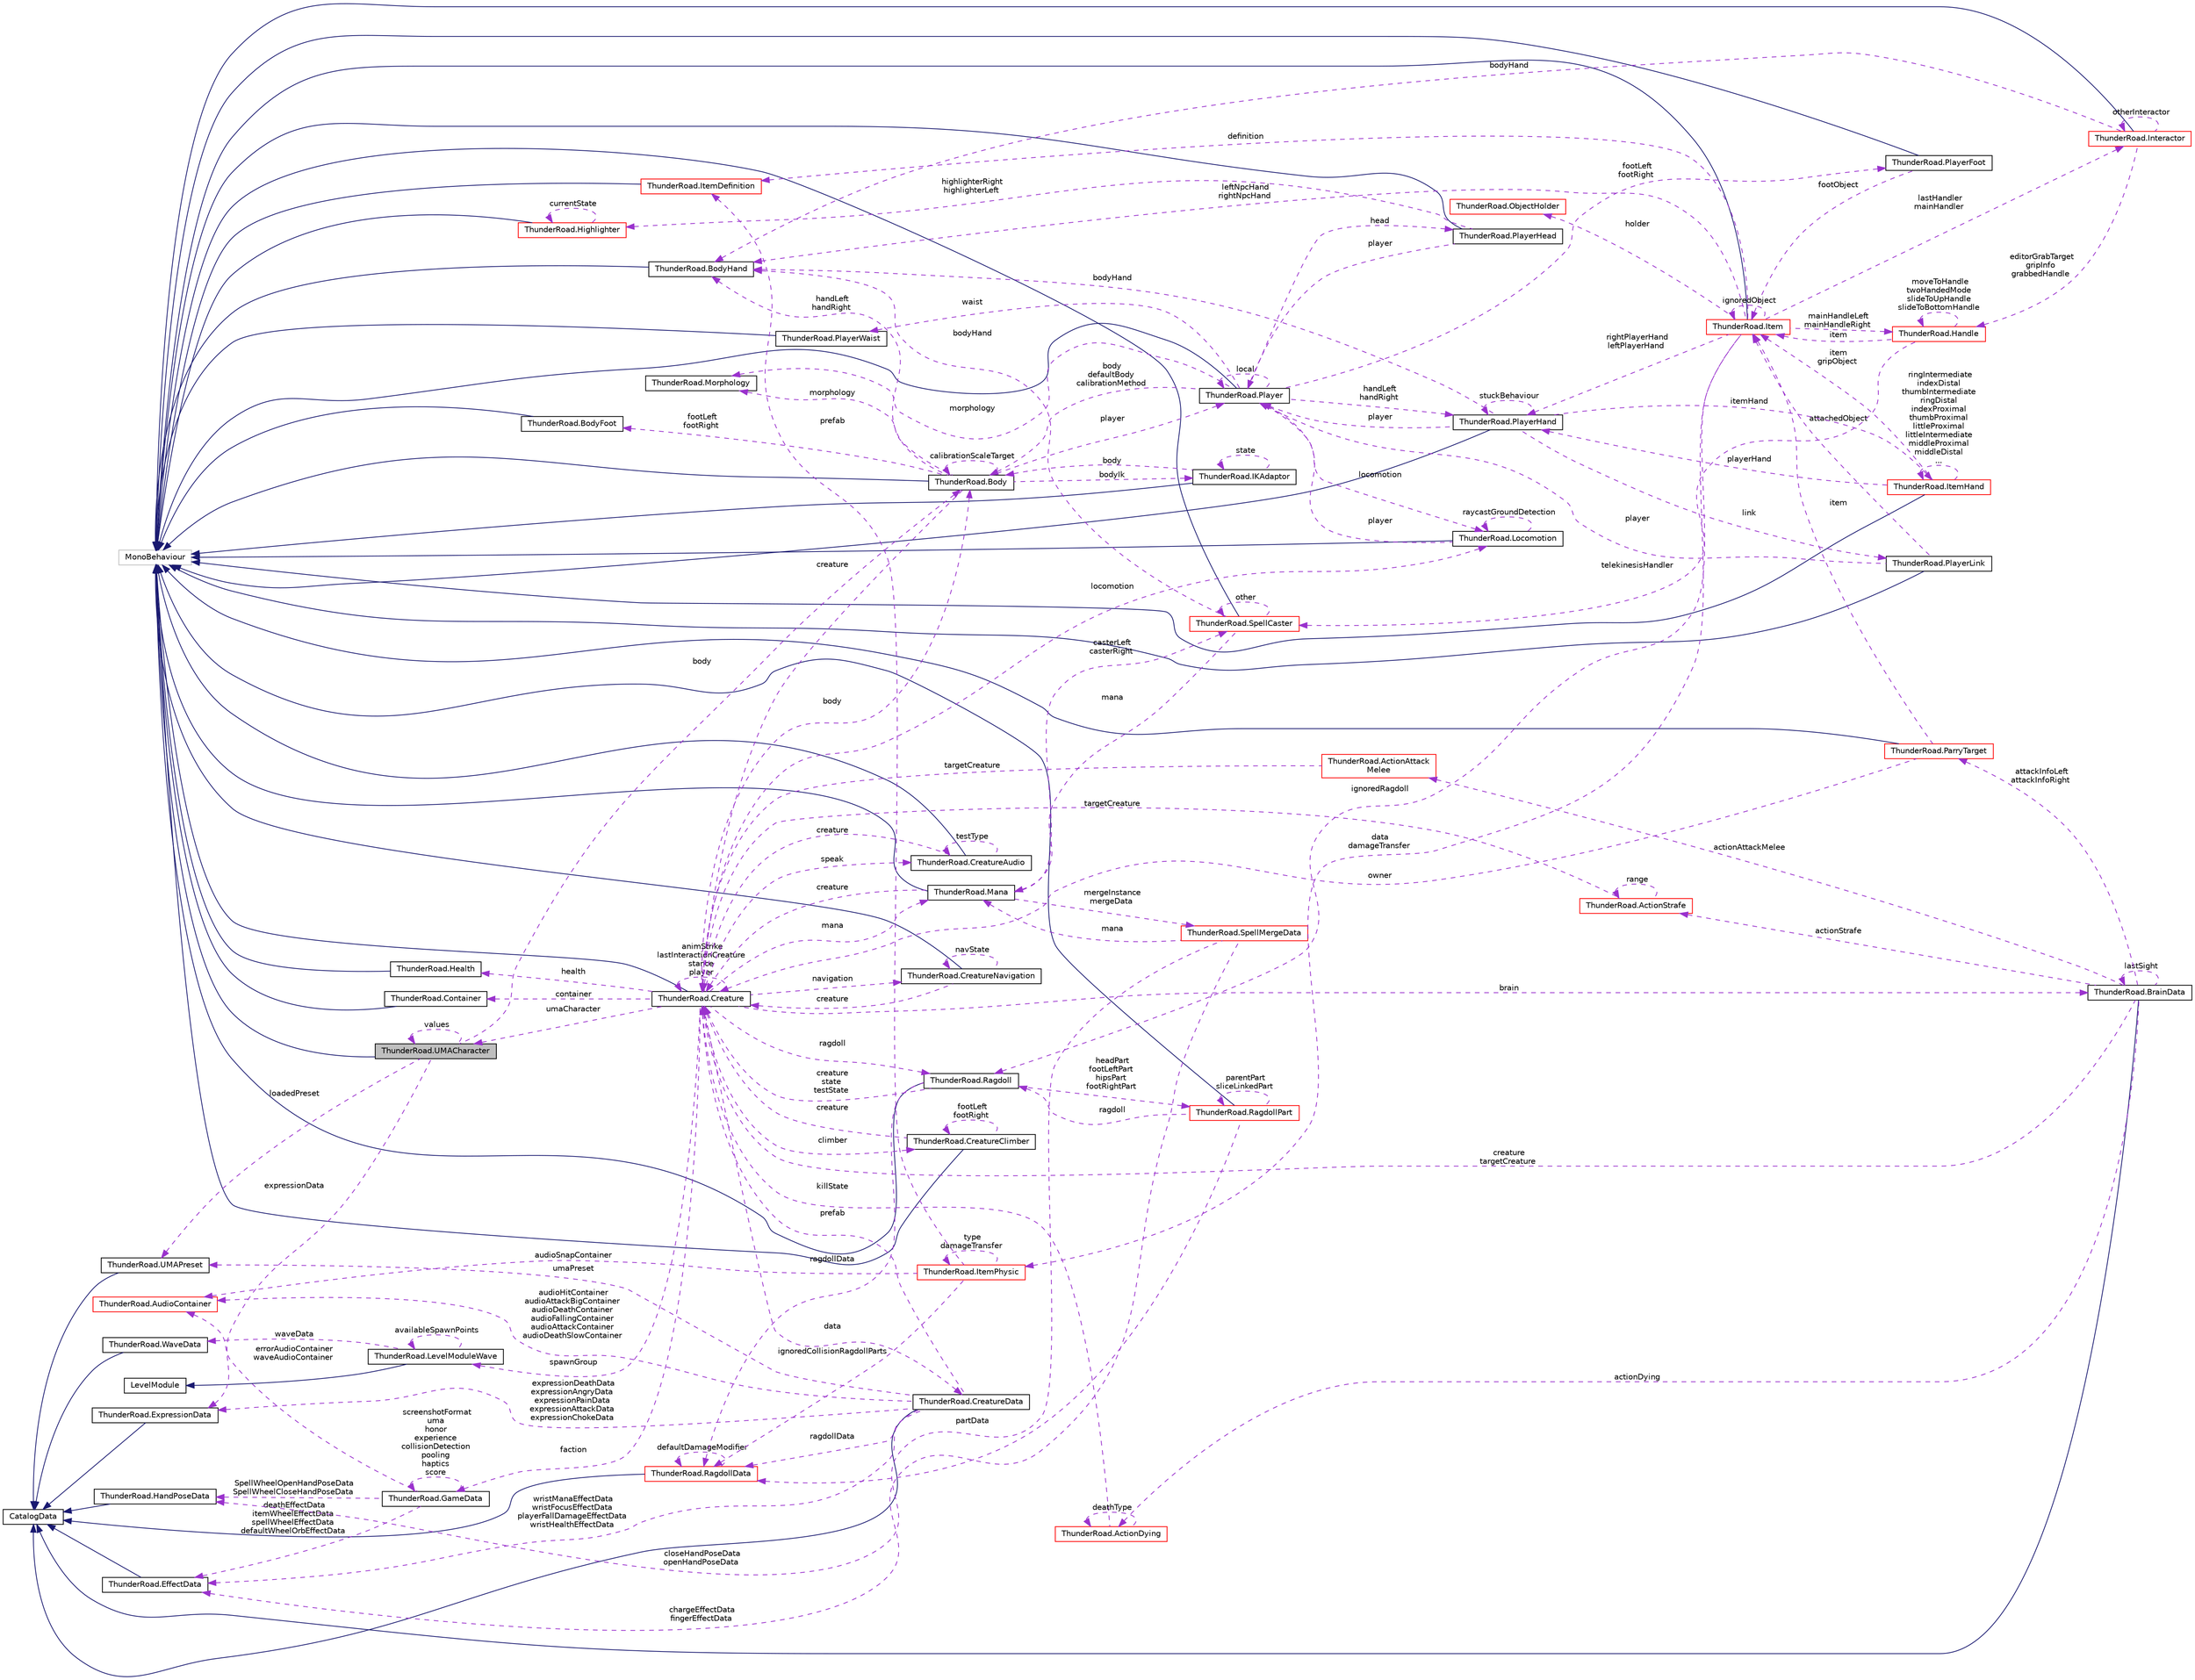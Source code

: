 digraph "ThunderRoad.UMACharacter"
{
 // LATEX_PDF_SIZE
  edge [fontname="Helvetica",fontsize="10",labelfontname="Helvetica",labelfontsize="10"];
  node [fontname="Helvetica",fontsize="10",shape=record];
  rankdir="LR";
  Node1 [label="ThunderRoad.UMACharacter",height=0.2,width=0.4,color="black", fillcolor="grey75", style="filled", fontcolor="black",tooltip="Class UMACharacter. Implements the UnityEngine.MonoBehaviour"];
  Node2 -> Node1 [dir="back",color="midnightblue",fontsize="10",style="solid",fontname="Helvetica"];
  Node2 [label="MonoBehaviour",height=0.2,width=0.4,color="grey75", fillcolor="white", style="filled",tooltip=" "];
  Node3 -> Node1 [dir="back",color="darkorchid3",fontsize="10",style="dashed",label=" loadedPreset" ,fontname="Helvetica"];
  Node3 [label="ThunderRoad.UMAPreset",height=0.2,width=0.4,color="black", fillcolor="white", style="filled",URL="$class_thunder_road_1_1_u_m_a_preset.html",tooltip="Class UMAPreset. Implements the ThunderRoad.CatalogData"];
  Node4 -> Node3 [dir="back",color="midnightblue",fontsize="10",style="solid",fontname="Helvetica"];
  Node4 [label="CatalogData",height=0.2,width=0.4,color="black", fillcolor="white", style="filled",URL="$class_thunder_road_1_1_catalog_data.html",tooltip="Class CatalogData."];
  Node5 -> Node1 [dir="back",color="darkorchid3",fontsize="10",style="dashed",label=" body" ,fontname="Helvetica"];
  Node5 [label="ThunderRoad.Body",height=0.2,width=0.4,color="black", fillcolor="white", style="filled",URL="$class_thunder_road_1_1_body.html",tooltip="Class Body. Implements the UnityEngine.MonoBehaviour"];
  Node2 -> Node5 [dir="back",color="midnightblue",fontsize="10",style="solid",fontname="Helvetica"];
  Node6 -> Node5 [dir="back",color="darkorchid3",fontsize="10",style="dashed",label=" player" ,fontname="Helvetica"];
  Node6 [label="ThunderRoad.Player",height=0.2,width=0.4,color="black", fillcolor="white", style="filled",URL="$class_thunder_road_1_1_player.html",tooltip="Class Player. Implements the UnityEngine.MonoBehaviour"];
  Node2 -> Node6 [dir="back",color="midnightblue",fontsize="10",style="solid",fontname="Helvetica"];
  Node7 -> Node6 [dir="back",color="darkorchid3",fontsize="10",style="dashed",label=" footLeft\nfootRight" ,fontname="Helvetica"];
  Node7 [label="ThunderRoad.PlayerFoot",height=0.2,width=0.4,color="black", fillcolor="white", style="filled",URL="$class_thunder_road_1_1_player_foot.html",tooltip="Class PlayerFoot. Implements the UnityEngine.MonoBehaviour"];
  Node2 -> Node7 [dir="back",color="midnightblue",fontsize="10",style="solid",fontname="Helvetica"];
  Node8 -> Node7 [dir="back",color="darkorchid3",fontsize="10",style="dashed",label=" footObject" ,fontname="Helvetica"];
  Node8 [label="ThunderRoad.Item",height=0.2,width=0.4,color="red", fillcolor="white", style="filled",URL="$class_thunder_road_1_1_item.html",tooltip="Class Item. Implements the UnityEngine.MonoBehaviour"];
  Node2 -> Node8 [dir="back",color="midnightblue",fontsize="10",style="solid",fontname="Helvetica"];
  Node9 -> Node8 [dir="back",color="darkorchid3",fontsize="10",style="dashed",label=" lastHandler\nmainHandler" ,fontname="Helvetica"];
  Node9 [label="ThunderRoad.Interactor",height=0.2,width=0.4,color="red", fillcolor="white", style="filled",URL="$class_thunder_road_1_1_interactor.html",tooltip="Class Interactor. Implements the UnityEngine.MonoBehaviour"];
  Node2 -> Node9 [dir="back",color="midnightblue",fontsize="10",style="solid",fontname="Helvetica"];
  Node9 -> Node9 [dir="back",color="darkorchid3",fontsize="10",style="dashed",label=" otherInteractor" ,fontname="Helvetica"];
  Node10 -> Node9 [dir="back",color="darkorchid3",fontsize="10",style="dashed",label=" editorGrabTarget\ngripInfo\ngrabbedHandle" ,fontname="Helvetica"];
  Node10 [label="ThunderRoad.Handle",height=0.2,width=0.4,color="red", fillcolor="white", style="filled",URL="$class_thunder_road_1_1_handle.html",tooltip="Class Handle. Implements the ThunderRoad.Interactable"];
  Node24 -> Node10 [dir="back",color="darkorchid3",fontsize="10",style="dashed",label=" telekinesisHandler" ,fontname="Helvetica"];
  Node24 [label="ThunderRoad.SpellCaster",height=0.2,width=0.4,color="red", fillcolor="white", style="filled",URL="$class_thunder_road_1_1_spell_caster.html",tooltip="Class SpellCaster. Implements the UnityEngine.MonoBehaviour"];
  Node2 -> Node24 [dir="back",color="midnightblue",fontsize="10",style="solid",fontname="Helvetica"];
  Node24 -> Node24 [dir="back",color="darkorchid3",fontsize="10",style="dashed",label=" other" ,fontname="Helvetica"];
  Node31 -> Node24 [dir="back",color="darkorchid3",fontsize="10",style="dashed",label=" mana" ,fontname="Helvetica"];
  Node31 [label="ThunderRoad.Mana",height=0.2,width=0.4,color="black", fillcolor="white", style="filled",URL="$class_thunder_road_1_1_mana.html",tooltip="Class Mana. Implements the UnityEngine.MonoBehaviour"];
  Node2 -> Node31 [dir="back",color="midnightblue",fontsize="10",style="solid",fontname="Helvetica"];
  Node32 -> Node31 [dir="back",color="darkorchid3",fontsize="10",style="dashed",label=" mergeInstance\nmergeData" ,fontname="Helvetica"];
  Node32 [label="ThunderRoad.SpellMergeData",height=0.2,width=0.4,color="red", fillcolor="white", style="filled",URL="$class_thunder_road_1_1_spell_merge_data.html",tooltip="Class SpellMergeData. Implements the ThunderRoad.SpellData"];
  Node22 -> Node32 [dir="back",color="darkorchid3",fontsize="10",style="dashed",label=" chargeEffectData\nfingerEffectData" ,fontname="Helvetica"];
  Node22 [label="ThunderRoad.EffectData",height=0.2,width=0.4,color="black", fillcolor="white", style="filled",URL="$class_thunder_road_1_1_effect_data.html",tooltip="Class EffectData. Implements the ThunderRoad.CatalogData"];
  Node4 -> Node22 [dir="back",color="midnightblue",fontsize="10",style="solid",fontname="Helvetica"];
  Node23 -> Node32 [dir="back",color="darkorchid3",fontsize="10",style="dashed",label=" closeHandPoseData\nopenHandPoseData" ,fontname="Helvetica"];
  Node23 [label="ThunderRoad.HandPoseData",height=0.2,width=0.4,color="black", fillcolor="white", style="filled",URL="$class_thunder_road_1_1_hand_pose_data.html",tooltip="Class HandPoseData. Implements the ThunderRoad.CatalogData"];
  Node4 -> Node23 [dir="back",color="midnightblue",fontsize="10",style="solid",fontname="Helvetica"];
  Node31 -> Node32 [dir="back",color="darkorchid3",fontsize="10",style="dashed",label=" mana" ,fontname="Helvetica"];
  Node24 -> Node31 [dir="back",color="darkorchid3",fontsize="10",style="dashed",label=" casterLeft\ncasterRight" ,fontname="Helvetica"];
  Node33 -> Node31 [dir="back",color="darkorchid3",fontsize="10",style="dashed",label=" creature" ,fontname="Helvetica"];
  Node33 [label="ThunderRoad.Creature",height=0.2,width=0.4,color="black", fillcolor="white", style="filled",URL="$class_thunder_road_1_1_creature.html",tooltip="Class Creature. Implements the UnityEngine.MonoBehaviour"];
  Node2 -> Node33 [dir="back",color="midnightblue",fontsize="10",style="solid",fontname="Helvetica"];
  Node34 -> Node33 [dir="back",color="darkorchid3",fontsize="10",style="dashed",label=" climber" ,fontname="Helvetica"];
  Node34 [label="ThunderRoad.CreatureClimber",height=0.2,width=0.4,color="black", fillcolor="white", style="filled",URL="$class_thunder_road_1_1_creature_climber.html",tooltip="Class CreatureClimber. Implements the UnityEngine.MonoBehaviour"];
  Node2 -> Node34 [dir="back",color="midnightblue",fontsize="10",style="solid",fontname="Helvetica"];
  Node34 -> Node34 [dir="back",color="darkorchid3",fontsize="10",style="dashed",label=" footLeft\nfootRight" ,fontname="Helvetica"];
  Node33 -> Node34 [dir="back",color="darkorchid3",fontsize="10",style="dashed",label=" creature" ,fontname="Helvetica"];
  Node35 -> Node33 [dir="back",color="darkorchid3",fontsize="10",style="dashed",label=" health" ,fontname="Helvetica"];
  Node35 [label="ThunderRoad.Health",height=0.2,width=0.4,color="black", fillcolor="white", style="filled",URL="$class_thunder_road_1_1_health.html",tooltip="Class Health. Implements the UnityEngine.MonoBehaviour"];
  Node2 -> Node35 [dir="back",color="midnightblue",fontsize="10",style="solid",fontname="Helvetica"];
  Node36 -> Node33 [dir="back",color="darkorchid3",fontsize="10",style="dashed",label=" faction" ,fontname="Helvetica"];
  Node36 [label="ThunderRoad.GameData",height=0.2,width=0.4,color="black", fillcolor="white", style="filled",URL="$class_thunder_road_1_1_game_data.html",tooltip="Class GameData."];
  Node36 -> Node36 [dir="back",color="darkorchid3",fontsize="10",style="dashed",label=" screenshotFormat\numa\nhonor\nexperience\ncollisionDetection\npooling\nhaptics\nscore" ,fontname="Helvetica"];
  Node22 -> Node36 [dir="back",color="darkorchid3",fontsize="10",style="dashed",label=" deathEffectData\nitemWheelEffectData\nspellWheelEffectData\ndefaultWheelOrbEffectData" ,fontname="Helvetica"];
  Node23 -> Node36 [dir="back",color="darkorchid3",fontsize="10",style="dashed",label=" SpellWheelOpenHandPoseData\nSpellWheelCloseHandPoseData" ,fontname="Helvetica"];
  Node29 -> Node36 [dir="back",color="darkorchid3",fontsize="10",style="dashed",label=" errorAudioContainer\nwaveAudioContainer" ,fontname="Helvetica"];
  Node29 [label="ThunderRoad.AudioContainer",height=0.2,width=0.4,color="red", fillcolor="white", style="filled",URL="$class_thunder_road_1_1_audio_container.html",tooltip="Class AudioContainer. Implements the UnityEngine.ScriptableObject"];
  Node37 -> Node33 [dir="back",color="darkorchid3",fontsize="10",style="dashed",label=" spawnGroup" ,fontname="Helvetica"];
  Node37 [label="ThunderRoad.LevelModuleWave",height=0.2,width=0.4,color="black", fillcolor="white", style="filled",URL="$class_thunder_road_1_1_level_module_wave.html",tooltip="Class LevelModuleWave. Implements the ThunderRoad.LevelModule"];
  Node38 -> Node37 [dir="back",color="midnightblue",fontsize="10",style="solid",fontname="Helvetica"];
  Node38 [label="LevelModule",height=0.2,width=0.4,color="black", fillcolor="white", style="filled",URL="$class_thunder_road_1_1_level_module.html",tooltip="Class LevelModule."];
  Node37 -> Node37 [dir="back",color="darkorchid3",fontsize="10",style="dashed",label=" availableSpawnPoints" ,fontname="Helvetica"];
  Node39 -> Node37 [dir="back",color="darkorchid3",fontsize="10",style="dashed",label=" waveData" ,fontname="Helvetica"];
  Node39 [label="ThunderRoad.WaveData",height=0.2,width=0.4,color="black", fillcolor="white", style="filled",URL="$class_thunder_road_1_1_wave_data.html",tooltip="Class WaveData. Implements the ThunderRoad.CatalogData"];
  Node4 -> Node39 [dir="back",color="midnightblue",fontsize="10",style="solid",fontname="Helvetica"];
  Node40 -> Node33 [dir="back",color="darkorchid3",fontsize="10",style="dashed",label=" data" ,fontname="Helvetica"];
  Node40 [label="ThunderRoad.CreatureData",height=0.2,width=0.4,color="black", fillcolor="white", style="filled",URL="$class_thunder_road_1_1_creature_data.html",tooltip="Class CreatureData. Implements the ThunderRoad.CatalogData"];
  Node4 -> Node40 [dir="back",color="midnightblue",fontsize="10",style="solid",fontname="Helvetica"];
  Node41 -> Node40 [dir="back",color="darkorchid3",fontsize="10",style="dashed",label=" ragdollData" ,fontname="Helvetica"];
  Node41 [label="ThunderRoad.RagdollData",height=0.2,width=0.4,color="red", fillcolor="white", style="filled",URL="$class_thunder_road_1_1_ragdoll_data.html",tooltip="Class RagdollData. Implements the ThunderRoad.CatalogData"];
  Node4 -> Node41 [dir="back",color="midnightblue",fontsize="10",style="solid",fontname="Helvetica"];
  Node41 -> Node41 [dir="back",color="darkorchid3",fontsize="10",style="dashed",label=" defaultDamageModifier" ,fontname="Helvetica"];
  Node22 -> Node40 [dir="back",color="darkorchid3",fontsize="10",style="dashed",label=" wristManaEffectData\nwristFocusEffectData\nplayerFallDamageEffectData\nwristHealthEffectData" ,fontname="Helvetica"];
  Node3 -> Node40 [dir="back",color="darkorchid3",fontsize="10",style="dashed",label=" umaPreset" ,fontname="Helvetica"];
  Node29 -> Node40 [dir="back",color="darkorchid3",fontsize="10",style="dashed",label=" audioHitContainer\naudioAttackBigContainer\naudioDeathContainer\naudioFallingContainer\naudioAttackContainer\naudioDeathSlowContainer" ,fontname="Helvetica"];
  Node43 -> Node40 [dir="back",color="darkorchid3",fontsize="10",style="dashed",label=" expressionDeathData\nexpressionAngryData\nexpressionPainData\nexpressionAttackData\nexpressionChokeData" ,fontname="Helvetica"];
  Node43 [label="ThunderRoad.ExpressionData",height=0.2,width=0.4,color="black", fillcolor="white", style="filled",URL="$class_thunder_road_1_1_expression_data.html",tooltip="Class ExpressionData. Implements the ThunderRoad.CatalogData"];
  Node4 -> Node43 [dir="back",color="midnightblue",fontsize="10",style="solid",fontname="Helvetica"];
  Node33 -> Node40 [dir="back",color="darkorchid3",fontsize="10",style="dashed",label=" prefab" ,fontname="Helvetica"];
  Node44 -> Node33 [dir="back",color="darkorchid3",fontsize="10",style="dashed",label=" locomotion" ,fontname="Helvetica"];
  Node44 [label="ThunderRoad.Locomotion",height=0.2,width=0.4,color="black", fillcolor="white", style="filled",URL="$class_thunder_road_1_1_locomotion.html",tooltip="Class Locomotion. Implements the UnityEngine.MonoBehaviour"];
  Node2 -> Node44 [dir="back",color="midnightblue",fontsize="10",style="solid",fontname="Helvetica"];
  Node6 -> Node44 [dir="back",color="darkorchid3",fontsize="10",style="dashed",label=" player" ,fontname="Helvetica"];
  Node44 -> Node44 [dir="back",color="darkorchid3",fontsize="10",style="dashed",label=" raycastGroundDetection" ,fontname="Helvetica"];
  Node45 -> Node33 [dir="back",color="darkorchid3",fontsize="10",style="dashed",label=" ragdoll" ,fontname="Helvetica"];
  Node45 [label="ThunderRoad.Ragdoll",height=0.2,width=0.4,color="black", fillcolor="white", style="filled",URL="$class_thunder_road_1_1_ragdoll.html",tooltip="Class Ragdoll. Implements the UnityEngine.MonoBehaviour"];
  Node2 -> Node45 [dir="back",color="midnightblue",fontsize="10",style="solid",fontname="Helvetica"];
  Node41 -> Node45 [dir="back",color="darkorchid3",fontsize="10",style="dashed",label=" ragdollData" ,fontname="Helvetica"];
  Node46 -> Node45 [dir="back",color="darkorchid3",fontsize="10",style="dashed",label=" headPart\nfootLeftPart\nhipsPart\nfootRightPart" ,fontname="Helvetica"];
  Node46 [label="ThunderRoad.RagdollPart",height=0.2,width=0.4,color="red", fillcolor="white", style="filled",URL="$class_thunder_road_1_1_ragdoll_part.html",tooltip="Class RagdollPart. Implements the UnityEngine.MonoBehaviour"];
  Node2 -> Node46 [dir="back",color="midnightblue",fontsize="10",style="solid",fontname="Helvetica"];
  Node41 -> Node46 [dir="back",color="darkorchid3",fontsize="10",style="dashed",label=" partData" ,fontname="Helvetica"];
  Node46 -> Node46 [dir="back",color="darkorchid3",fontsize="10",style="dashed",label=" parentPart\nsliceLinkedPart" ,fontname="Helvetica"];
  Node45 -> Node46 [dir="back",color="darkorchid3",fontsize="10",style="dashed",label=" ragdoll" ,fontname="Helvetica"];
  Node33 -> Node45 [dir="back",color="darkorchid3",fontsize="10",style="dashed",label=" creature\nstate\ntestState" ,fontname="Helvetica"];
  Node5 -> Node33 [dir="back",color="darkorchid3",fontsize="10",style="dashed",label=" body" ,fontname="Helvetica"];
  Node60 -> Node33 [dir="back",color="darkorchid3",fontsize="10",style="dashed",label=" speak" ,fontname="Helvetica"];
  Node60 [label="ThunderRoad.CreatureAudio",height=0.2,width=0.4,color="black", fillcolor="white", style="filled",URL="$class_thunder_road_1_1_creature_audio.html",tooltip="Class CreatureAudio. Implements the UnityEngine.MonoBehaviour"];
  Node2 -> Node60 [dir="back",color="midnightblue",fontsize="10",style="solid",fontname="Helvetica"];
  Node60 -> Node60 [dir="back",color="darkorchid3",fontsize="10",style="dashed",label=" testType" ,fontname="Helvetica"];
  Node33 -> Node60 [dir="back",color="darkorchid3",fontsize="10",style="dashed",label=" creature" ,fontname="Helvetica"];
  Node33 -> Node33 [dir="back",color="darkorchid3",fontsize="10",style="dashed",label=" animStrike\nlastInteractionCreature\nstance\nplayer" ,fontname="Helvetica"];
  Node31 -> Node33 [dir="back",color="darkorchid3",fontsize="10",style="dashed",label=" mana" ,fontname="Helvetica"];
  Node1 -> Node33 [dir="back",color="darkorchid3",fontsize="10",style="dashed",label=" umaCharacter" ,fontname="Helvetica"];
  Node61 -> Node33 [dir="back",color="darkorchid3",fontsize="10",style="dashed",label=" container" ,fontname="Helvetica"];
  Node61 [label="ThunderRoad.Container",height=0.2,width=0.4,color="black", fillcolor="white", style="filled",URL="$class_thunder_road_1_1_container.html",tooltip="Class Container. Implements the UnityEngine.MonoBehaviour"];
  Node2 -> Node61 [dir="back",color="midnightblue",fontsize="10",style="solid",fontname="Helvetica"];
  Node62 -> Node33 [dir="back",color="darkorchid3",fontsize="10",style="dashed",label=" brain" ,fontname="Helvetica"];
  Node62 [label="ThunderRoad.BrainData",height=0.2,width=0.4,color="black", fillcolor="white", style="filled",URL="$class_thunder_road_1_1_brain_data.html",tooltip="Class BrainData. Implements the ThunderRoad.CatalogData"];
  Node4 -> Node62 [dir="back",color="midnightblue",fontsize="10",style="solid",fontname="Helvetica"];
  Node63 -> Node62 [dir="back",color="darkorchid3",fontsize="10",style="dashed",label=" actionDying" ,fontname="Helvetica"];
  Node63 [label="ThunderRoad.ActionDying",height=0.2,width=0.4,color="red", fillcolor="white", style="filled",URL="$class_thunder_road_1_1_action_dying.html",tooltip="Class ActionDying. Implements the ThunderRoad.Action"];
  Node63 -> Node63 [dir="back",color="darkorchid3",fontsize="10",style="dashed",label=" deathType" ,fontname="Helvetica"];
  Node33 -> Node63 [dir="back",color="darkorchid3",fontsize="10",style="dashed",label=" killState" ,fontname="Helvetica"];
  Node66 -> Node62 [dir="back",color="darkorchid3",fontsize="10",style="dashed",label=" attackInfoLeft\nattackInfoRight" ,fontname="Helvetica"];
  Node66 [label="ThunderRoad.ParryTarget",height=0.2,width=0.4,color="red", fillcolor="white", style="filled",URL="$class_thunder_road_1_1_parry_target.html",tooltip="Class ParryTarget. Implements the UnityEngine.MonoBehaviour"];
  Node2 -> Node66 [dir="back",color="midnightblue",fontsize="10",style="solid",fontname="Helvetica"];
  Node33 -> Node66 [dir="back",color="darkorchid3",fontsize="10",style="dashed",label=" owner" ,fontname="Helvetica"];
  Node8 -> Node66 [dir="back",color="darkorchid3",fontsize="10",style="dashed",label=" item" ,fontname="Helvetica"];
  Node68 -> Node62 [dir="back",color="darkorchid3",fontsize="10",style="dashed",label=" actionAttackMelee" ,fontname="Helvetica"];
  Node68 [label="ThunderRoad.ActionAttack\lMelee",height=0.2,width=0.4,color="red", fillcolor="white", style="filled",URL="$class_thunder_road_1_1_action_attack_melee.html",tooltip="Class ActionAttackMelee. Implements the ThunderRoad.Action"];
  Node33 -> Node68 [dir="back",color="darkorchid3",fontsize="10",style="dashed",label=" targetCreature" ,fontname="Helvetica"];
  Node33 -> Node62 [dir="back",color="darkorchid3",fontsize="10",style="dashed",label=" creature\ntargetCreature" ,fontname="Helvetica"];
  Node62 -> Node62 [dir="back",color="darkorchid3",fontsize="10",style="dashed",label=" lastSight" ,fontname="Helvetica"];
  Node69 -> Node62 [dir="back",color="darkorchid3",fontsize="10",style="dashed",label=" actionStrafe" ,fontname="Helvetica"];
  Node69 [label="ThunderRoad.ActionStrafe",height=0.2,width=0.4,color="red", fillcolor="white", style="filled",URL="$class_thunder_road_1_1_action_strafe.html",tooltip="Class ActionStrafe. Implements the ThunderRoad.Action"];
  Node33 -> Node69 [dir="back",color="darkorchid3",fontsize="10",style="dashed",label=" targetCreature" ,fontname="Helvetica"];
  Node69 -> Node69 [dir="back",color="darkorchid3",fontsize="10",style="dashed",label=" range" ,fontname="Helvetica"];
  Node70 -> Node33 [dir="back",color="darkorchid3",fontsize="10",style="dashed",label=" navigation" ,fontname="Helvetica"];
  Node70 [label="ThunderRoad.CreatureNavigation",height=0.2,width=0.4,color="black", fillcolor="white", style="filled",URL="$class_thunder_road_1_1_creature_navigation.html",tooltip="Class CreatureNavigation. Implements the UnityEngine.MonoBehaviour"];
  Node2 -> Node70 [dir="back",color="midnightblue",fontsize="10",style="solid",fontname="Helvetica"];
  Node33 -> Node70 [dir="back",color="darkorchid3",fontsize="10",style="dashed",label=" creature" ,fontname="Helvetica"];
  Node70 -> Node70 [dir="back",color="darkorchid3",fontsize="10",style="dashed",label=" navState" ,fontname="Helvetica"];
  Node72 -> Node24 [dir="back",color="darkorchid3",fontsize="10",style="dashed",label=" bodyHand" ,fontname="Helvetica"];
  Node72 [label="ThunderRoad.BodyHand",height=0.2,width=0.4,color="black", fillcolor="white", style="filled",URL="$class_thunder_road_1_1_body_hand.html",tooltip="Class BodyHand. Implements the UnityEngine.MonoBehaviour"];
  Node2 -> Node72 [dir="back",color="midnightblue",fontsize="10",style="solid",fontname="Helvetica"];
  Node10 -> Node10 [dir="back",color="darkorchid3",fontsize="10",style="dashed",label=" moveToHandle\ntwoHandedMode\nslideToUpHandle\nslideToBottomHandle" ,fontname="Helvetica"];
  Node8 -> Node10 [dir="back",color="darkorchid3",fontsize="10",style="dashed",label=" item" ,fontname="Helvetica"];
  Node72 -> Node9 [dir="back",color="darkorchid3",fontsize="10",style="dashed",label=" bodyHand" ,fontname="Helvetica"];
  Node74 -> Node8 [dir="back",color="darkorchid3",fontsize="10",style="dashed",label=" definition" ,fontname="Helvetica"];
  Node74 [label="ThunderRoad.ItemDefinition",height=0.2,width=0.4,color="red", fillcolor="white", style="filled",URL="$class_thunder_road_1_1_item_definition.html",tooltip="Class ItemDefinition. Implements the UnityEngine.MonoBehaviour"];
  Node2 -> Node74 [dir="back",color="midnightblue",fontsize="10",style="solid",fontname="Helvetica"];
  Node45 -> Node8 [dir="back",color="darkorchid3",fontsize="10",style="dashed",label=" ignoredRagdoll" ,fontname="Helvetica"];
  Node76 -> Node8 [dir="back",color="darkorchid3",fontsize="10",style="dashed",label=" data\ndamageTransfer" ,fontname="Helvetica"];
  Node76 [label="ThunderRoad.ItemPhysic",height=0.2,width=0.4,color="red", fillcolor="white", style="filled",URL="$class_thunder_road_1_1_item_physic.html",tooltip="Class ItemPhysic. Implements the ThunderRoad.ItemData"];
  Node41 -> Node76 [dir="back",color="darkorchid3",fontsize="10",style="dashed",label=" ignoredCollisionRagdollParts" ,fontname="Helvetica"];
  Node74 -> Node76 [dir="back",color="darkorchid3",fontsize="10",style="dashed",label=" prefab" ,fontname="Helvetica"];
  Node29 -> Node76 [dir="back",color="darkorchid3",fontsize="10",style="dashed",label=" audioSnapContainer" ,fontname="Helvetica"];
  Node76 -> Node76 [dir="back",color="darkorchid3",fontsize="10",style="dashed",label=" type\ndamageTransfer" ,fontname="Helvetica"];
  Node80 -> Node8 [dir="back",color="darkorchid3",fontsize="10",style="dashed",label=" holder" ,fontname="Helvetica"];
  Node80 [label="ThunderRoad.ObjectHolder",height=0.2,width=0.4,color="red", fillcolor="white", style="filled",URL="$class_thunder_road_1_1_object_holder.html",tooltip="Class ObjectHolder. Implements the ThunderRoad.Interactable"];
  Node10 -> Node8 [dir="back",color="darkorchid3",fontsize="10",style="dashed",label=" mainHandleLeft\nmainHandleRight" ,fontname="Helvetica"];
  Node8 -> Node8 [dir="back",color="darkorchid3",fontsize="10",style="dashed",label=" ignoredObject" ,fontname="Helvetica"];
  Node72 -> Node8 [dir="back",color="darkorchid3",fontsize="10",style="dashed",label=" leftNpcHand\nrightNpcHand" ,fontname="Helvetica"];
  Node82 -> Node8 [dir="back",color="darkorchid3",fontsize="10",style="dashed",label=" rightPlayerHand\nleftPlayerHand" ,fontname="Helvetica"];
  Node82 [label="ThunderRoad.PlayerHand",height=0.2,width=0.4,color="black", fillcolor="white", style="filled",URL="$class_thunder_road_1_1_player_hand.html",tooltip="Class PlayerHand. Implements the UnityEngine.MonoBehaviour"];
  Node2 -> Node82 [dir="back",color="midnightblue",fontsize="10",style="solid",fontname="Helvetica"];
  Node6 -> Node82 [dir="back",color="darkorchid3",fontsize="10",style="dashed",label=" player" ,fontname="Helvetica"];
  Node83 -> Node82 [dir="back",color="darkorchid3",fontsize="10",style="dashed",label=" link" ,fontname="Helvetica"];
  Node83 [label="ThunderRoad.PlayerLink",height=0.2,width=0.4,color="black", fillcolor="white", style="filled",URL="$class_thunder_road_1_1_player_link.html",tooltip="Class PlayerLink. Implements the UnityEngine.MonoBehaviour"];
  Node2 -> Node83 [dir="back",color="midnightblue",fontsize="10",style="solid",fontname="Helvetica"];
  Node6 -> Node83 [dir="back",color="darkorchid3",fontsize="10",style="dashed",label=" player" ,fontname="Helvetica"];
  Node8 -> Node83 [dir="back",color="darkorchid3",fontsize="10",style="dashed",label=" attachedObject" ,fontname="Helvetica"];
  Node84 -> Node82 [dir="back",color="darkorchid3",fontsize="10",style="dashed",label=" itemHand" ,fontname="Helvetica"];
  Node84 [label="ThunderRoad.ItemHand",height=0.2,width=0.4,color="red", fillcolor="white", style="filled",URL="$class_thunder_road_1_1_item_hand.html",tooltip="Class ItemHand. Implements the UnityEngine.MonoBehaviour"];
  Node2 -> Node84 [dir="back",color="midnightblue",fontsize="10",style="solid",fontname="Helvetica"];
  Node84 -> Node84 [dir="back",color="darkorchid3",fontsize="10",style="dashed",label=" ringIntermediate\nindexDistal\nthumbIntermediate\nringDistal\nindexProximal\nthumbProximal\nlittleProximal\nlittleIntermediate\nmiddleProximal\nmiddleDistal\n..." ,fontname="Helvetica"];
  Node8 -> Node84 [dir="back",color="darkorchid3",fontsize="10",style="dashed",label=" item\ngripObject" ,fontname="Helvetica"];
  Node82 -> Node84 [dir="back",color="darkorchid3",fontsize="10",style="dashed",label=" playerHand" ,fontname="Helvetica"];
  Node72 -> Node82 [dir="back",color="darkorchid3",fontsize="10",style="dashed",label=" bodyHand" ,fontname="Helvetica"];
  Node82 -> Node82 [dir="back",color="darkorchid3",fontsize="10",style="dashed",label=" stuckBehaviour" ,fontname="Helvetica"];
  Node6 -> Node6 [dir="back",color="darkorchid3",fontsize="10",style="dashed",label=" local" ,fontname="Helvetica"];
  Node88 -> Node6 [dir="back",color="darkorchid3",fontsize="10",style="dashed",label=" morphology" ,fontname="Helvetica"];
  Node88 [label="ThunderRoad.Morphology",height=0.2,width=0.4,color="black", fillcolor="white", style="filled",URL="$class_thunder_road_1_1_morphology.html",tooltip="Class Morphology."];
  Node44 -> Node6 [dir="back",color="darkorchid3",fontsize="10",style="dashed",label=" locomotion" ,fontname="Helvetica"];
  Node89 -> Node6 [dir="back",color="darkorchid3",fontsize="10",style="dashed",label=" head" ,fontname="Helvetica"];
  Node89 [label="ThunderRoad.PlayerHead",height=0.2,width=0.4,color="black", fillcolor="white", style="filled",URL="$class_thunder_road_1_1_player_head.html",tooltip="Class PlayerHead. Implements the UnityEngine.MonoBehaviour"];
  Node2 -> Node89 [dir="back",color="midnightblue",fontsize="10",style="solid",fontname="Helvetica"];
  Node6 -> Node89 [dir="back",color="darkorchid3",fontsize="10",style="dashed",label=" player" ,fontname="Helvetica"];
  Node12 -> Node89 [dir="back",color="darkorchid3",fontsize="10",style="dashed",label=" highlighterRight\nhighlighterLeft" ,fontname="Helvetica"];
  Node12 [label="ThunderRoad.Highlighter",height=0.2,width=0.4,color="red", fillcolor="white", style="filled",URL="$class_thunder_road_1_1_highlighter.html",tooltip="Class Highlighter. Implements the UnityEngine.MonoBehaviour"];
  Node2 -> Node12 [dir="back",color="midnightblue",fontsize="10",style="solid",fontname="Helvetica"];
  Node12 -> Node12 [dir="back",color="darkorchid3",fontsize="10",style="dashed",label=" currentState" ,fontname="Helvetica"];
  Node5 -> Node6 [dir="back",color="darkorchid3",fontsize="10",style="dashed",label=" body\ndefaultBody\ncalibrationMethod" ,fontname="Helvetica"];
  Node90 -> Node6 [dir="back",color="darkorchid3",fontsize="10",style="dashed",label=" waist" ,fontname="Helvetica"];
  Node90 [label="ThunderRoad.PlayerWaist",height=0.2,width=0.4,color="black", fillcolor="white", style="filled",URL="$class_thunder_road_1_1_player_waist.html",tooltip="Class PlayerWaist. Implements the UnityEngine.MonoBehaviour"];
  Node2 -> Node90 [dir="back",color="midnightblue",fontsize="10",style="solid",fontname="Helvetica"];
  Node82 -> Node6 [dir="back",color="darkorchid3",fontsize="10",style="dashed",label=" handLeft\nhandRight" ,fontname="Helvetica"];
  Node88 -> Node5 [dir="back",color="darkorchid3",fontsize="10",style="dashed",label=" morphology" ,fontname="Helvetica"];
  Node91 -> Node5 [dir="back",color="darkorchid3",fontsize="10",style="dashed",label=" bodyIk" ,fontname="Helvetica"];
  Node91 [label="ThunderRoad.IKAdaptor",height=0.2,width=0.4,color="black", fillcolor="white", style="filled",URL="$class_thunder_road_1_1_i_k_adaptor.html",tooltip="Class IKAdaptor. Implements the UnityEngine.MonoBehaviour"];
  Node2 -> Node91 [dir="back",color="midnightblue",fontsize="10",style="solid",fontname="Helvetica"];
  Node91 -> Node91 [dir="back",color="darkorchid3",fontsize="10",style="dashed",label=" state" ,fontname="Helvetica"];
  Node5 -> Node91 [dir="back",color="darkorchid3",fontsize="10",style="dashed",label=" body" ,fontname="Helvetica"];
  Node5 -> Node5 [dir="back",color="darkorchid3",fontsize="10",style="dashed",label=" calibrationScaleTarget" ,fontname="Helvetica"];
  Node33 -> Node5 [dir="back",color="darkorchid3",fontsize="10",style="dashed",label=" creature" ,fontname="Helvetica"];
  Node72 -> Node5 [dir="back",color="darkorchid3",fontsize="10",style="dashed",label=" handLeft\nhandRight" ,fontname="Helvetica"];
  Node92 -> Node5 [dir="back",color="darkorchid3",fontsize="10",style="dashed",label=" footLeft\nfootRight" ,fontname="Helvetica"];
  Node92 [label="ThunderRoad.BodyFoot",height=0.2,width=0.4,color="black", fillcolor="white", style="filled",URL="$class_thunder_road_1_1_body_foot.html",tooltip="Class BodyFoot. Implements the UnityEngine.MonoBehaviour"];
  Node2 -> Node92 [dir="back",color="midnightblue",fontsize="10",style="solid",fontname="Helvetica"];
  Node43 -> Node1 [dir="back",color="darkorchid3",fontsize="10",style="dashed",label=" expressionData" ,fontname="Helvetica"];
  Node1 -> Node1 [dir="back",color="darkorchid3",fontsize="10",style="dashed",label=" values" ,fontname="Helvetica"];
}
